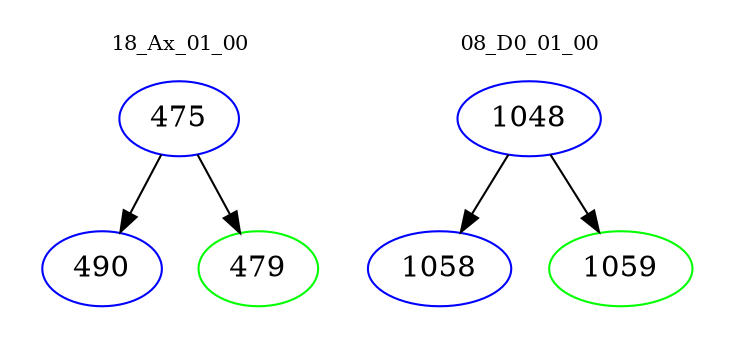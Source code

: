 digraph{
subgraph cluster_0 {
color = white
label = "18_Ax_01_00";
fontsize=10;
T0_475 [label="475", color="blue"]
T0_475 -> T0_490 [color="black"]
T0_490 [label="490", color="blue"]
T0_475 -> T0_479 [color="black"]
T0_479 [label="479", color="green"]
}
subgraph cluster_1 {
color = white
label = "08_D0_01_00";
fontsize=10;
T1_1048 [label="1048", color="blue"]
T1_1048 -> T1_1058 [color="black"]
T1_1058 [label="1058", color="blue"]
T1_1048 -> T1_1059 [color="black"]
T1_1059 [label="1059", color="green"]
}
}

